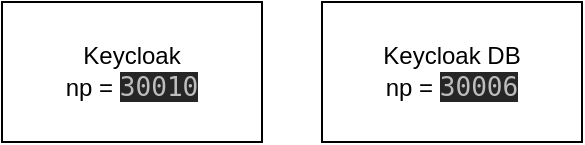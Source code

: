<mxfile version="24.7.17">
  <diagram name="Page-1" id="dkc8hyUzK2h1bGamRx6e">
    <mxGraphModel dx="543" dy="428" grid="1" gridSize="10" guides="1" tooltips="1" connect="1" arrows="1" fold="1" page="1" pageScale="1" pageWidth="850" pageHeight="1100" math="0" shadow="0">
      <root>
        <mxCell id="0" />
        <mxCell id="1" parent="0" />
        <mxCell id="3WGxAMCnx4OaFh1f05y0-1" value="Keycloak&lt;div&gt;np =&amp;nbsp;&lt;span style=&quot;color: rgb(189, 189, 189); font-family: &amp;quot;JetBrains Mono&amp;quot;, monospace; font-size: 9.8pt; background-color: rgb(38, 38, 38);&quot;&gt;30010&lt;/span&gt;&lt;/div&gt;" style="rounded=0;whiteSpace=wrap;html=1;" vertex="1" parent="1">
          <mxGeometry x="120" y="310" width="130" height="70" as="geometry" />
        </mxCell>
        <mxCell id="3WGxAMCnx4OaFh1f05y0-2" value="Keycloak DB&lt;div&gt;np =&amp;nbsp;&lt;span style=&quot;color: rgb(189, 189, 189); font-family: &amp;quot;JetBrains Mono&amp;quot;, monospace; font-size: 9.8pt; background-color: rgb(38, 38, 38);&quot;&gt;30006&lt;/span&gt;&lt;/div&gt;" style="rounded=0;whiteSpace=wrap;html=1;" vertex="1" parent="1">
          <mxGeometry x="280" y="310" width="130" height="70" as="geometry" />
        </mxCell>
      </root>
    </mxGraphModel>
  </diagram>
</mxfile>
